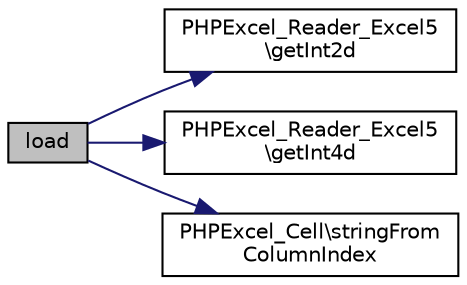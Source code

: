digraph "load"
{
  edge [fontname="Helvetica",fontsize="10",labelfontname="Helvetica",labelfontsize="10"];
  node [fontname="Helvetica",fontsize="10",shape=record];
  rankdir="LR";
  Node2 [label="load",height=0.2,width=0.4,color="black", fillcolor="grey75", style="filled", fontcolor="black"];
  Node2 -> Node3 [color="midnightblue",fontsize="10",style="solid",fontname="Helvetica"];
  Node3 [label="PHPExcel_Reader_Excel5\l\\getInt2d",height=0.2,width=0.4,color="black", fillcolor="white", style="filled",URL="$class_p_h_p_excel___reader___excel5.html#a90a6b77bed7ad96d17a0382b4d2e0c4f"];
  Node2 -> Node4 [color="midnightblue",fontsize="10",style="solid",fontname="Helvetica"];
  Node4 [label="PHPExcel_Reader_Excel5\l\\getInt4d",height=0.2,width=0.4,color="black", fillcolor="white", style="filled",URL="$class_p_h_p_excel___reader___excel5.html#a183ad40138883ef3ad7668e3bfea7187"];
  Node2 -> Node5 [color="midnightblue",fontsize="10",style="solid",fontname="Helvetica"];
  Node5 [label="PHPExcel_Cell\\stringFrom\lColumnIndex",height=0.2,width=0.4,color="black", fillcolor="white", style="filled",URL="$class_p_h_p_excel___cell.html#ab5501b4cf2f8cd0af389ad4096fb9387"];
}
